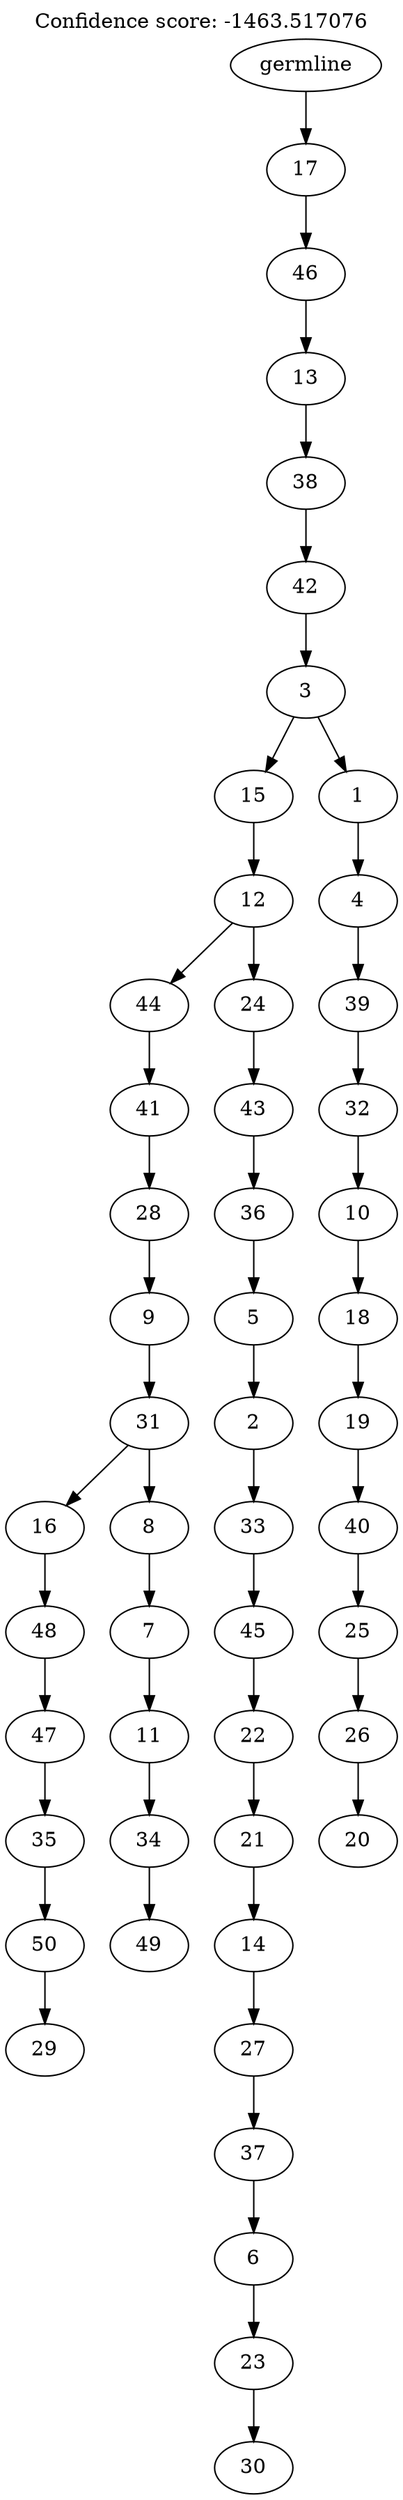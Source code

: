 digraph g {
	"49" -> "50";
	"50" [label="29"];
	"48" -> "49";
	"49" [label="50"];
	"47" -> "48";
	"48" [label="35"];
	"46" -> "47";
	"47" [label="47"];
	"45" -> "46";
	"46" [label="48"];
	"43" -> "44";
	"44" [label="49"];
	"42" -> "43";
	"43" [label="34"];
	"41" -> "42";
	"42" [label="11"];
	"40" -> "41";
	"41" [label="7"];
	"39" -> "40";
	"40" [label="8"];
	"39" -> "45";
	"45" [label="16"];
	"38" -> "39";
	"39" [label="31"];
	"37" -> "38";
	"38" [label="9"];
	"36" -> "37";
	"37" [label="28"];
	"35" -> "36";
	"36" [label="41"];
	"33" -> "34";
	"34" [label="30"];
	"32" -> "33";
	"33" [label="23"];
	"31" -> "32";
	"32" [label="6"];
	"30" -> "31";
	"31" [label="37"];
	"29" -> "30";
	"30" [label="27"];
	"28" -> "29";
	"29" [label="14"];
	"27" -> "28";
	"28" [label="21"];
	"26" -> "27";
	"27" [label="22"];
	"25" -> "26";
	"26" [label="45"];
	"24" -> "25";
	"25" [label="33"];
	"23" -> "24";
	"24" [label="2"];
	"22" -> "23";
	"23" [label="5"];
	"21" -> "22";
	"22" [label="36"];
	"20" -> "21";
	"21" [label="43"];
	"19" -> "20";
	"20" [label="24"];
	"19" -> "35";
	"35" [label="44"];
	"18" -> "19";
	"19" [label="12"];
	"16" -> "17";
	"17" [label="20"];
	"15" -> "16";
	"16" [label="26"];
	"14" -> "15";
	"15" [label="25"];
	"13" -> "14";
	"14" [label="40"];
	"12" -> "13";
	"13" [label="19"];
	"11" -> "12";
	"12" [label="18"];
	"10" -> "11";
	"11" [label="10"];
	"9" -> "10";
	"10" [label="32"];
	"8" -> "9";
	"9" [label="39"];
	"7" -> "8";
	"8" [label="4"];
	"6" -> "7";
	"7" [label="1"];
	"6" -> "18";
	"18" [label="15"];
	"5" -> "6";
	"6" [label="3"];
	"4" -> "5";
	"5" [label="42"];
	"3" -> "4";
	"4" [label="38"];
	"2" -> "3";
	"3" [label="13"];
	"1" -> "2";
	"2" [label="46"];
	"0" -> "1";
	"1" [label="17"];
	"0" [label="germline"];
	labelloc="t";
	label="Confidence score: -1463.517076";
}
